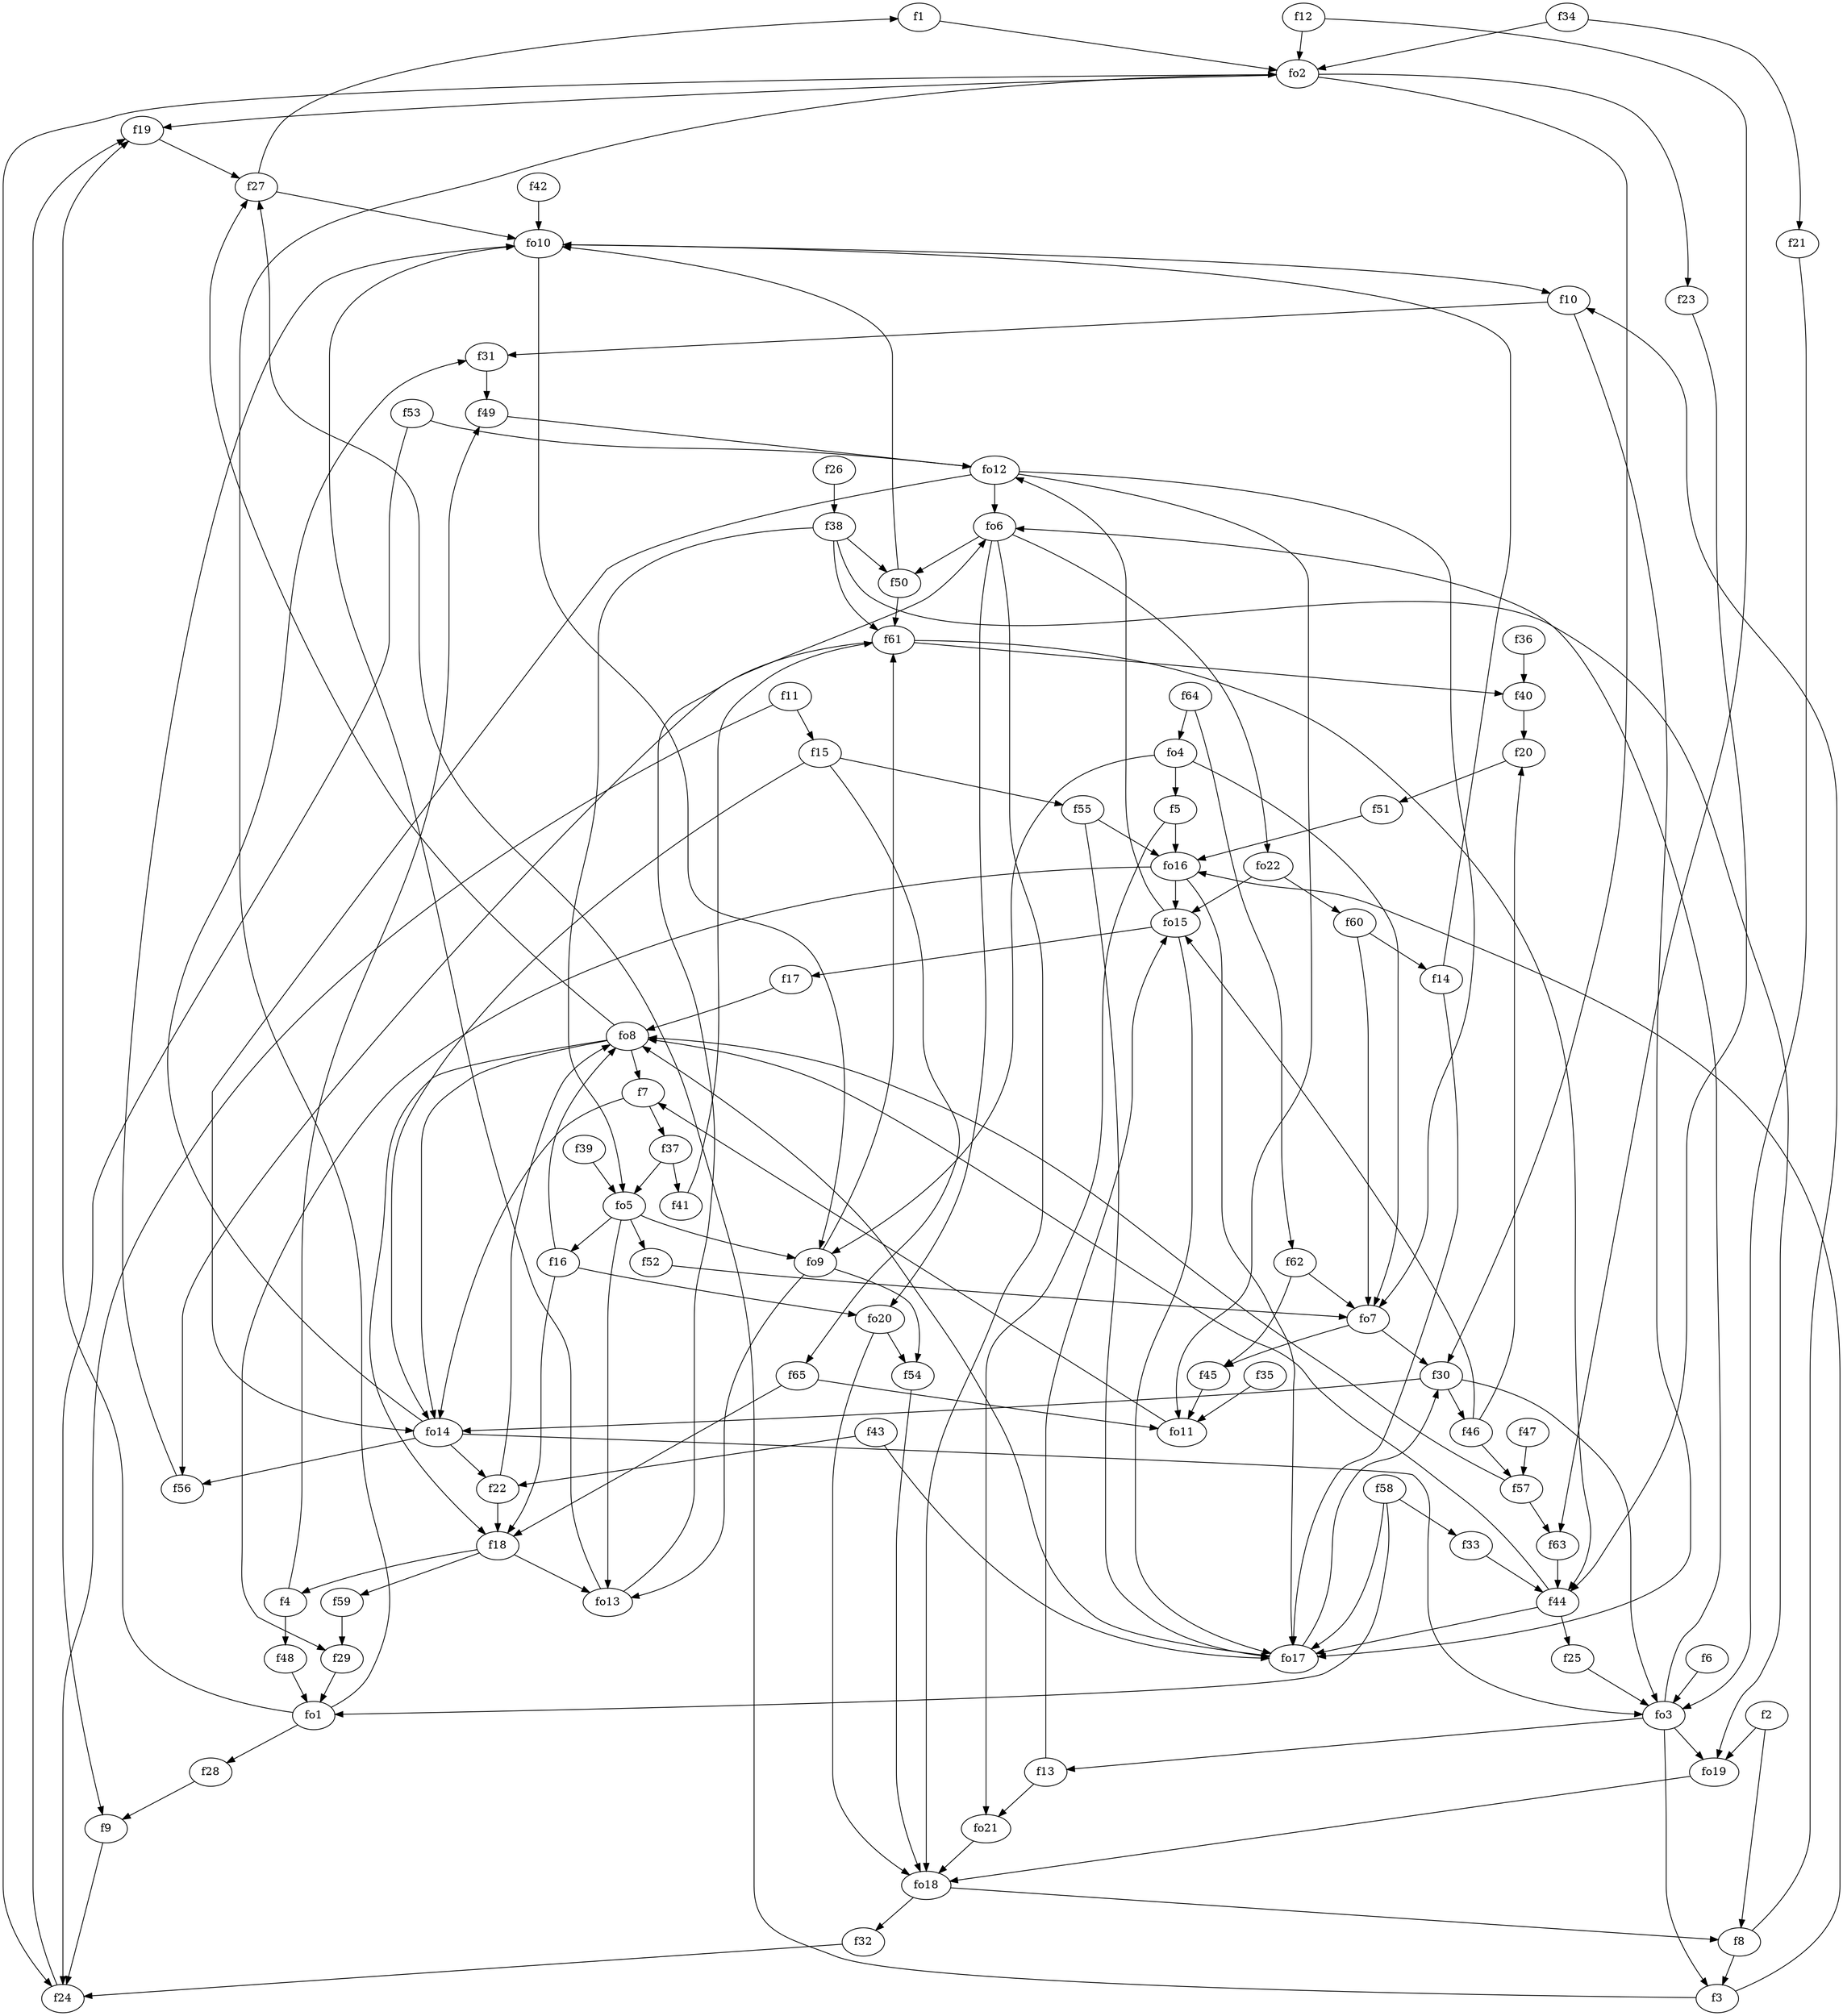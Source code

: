 strict digraph  {
f1;
f2;
f3;
f4;
f5;
f6;
f7;
f8;
f9;
f10;
f11;
f12;
f13;
f14;
f15;
f16;
f17;
f18;
f19;
f20;
f21;
f22;
f23;
f24;
f25;
f26;
f27;
f28;
f29;
f30;
f31;
f32;
f33;
f34;
f35;
f36;
f37;
f38;
f39;
f40;
f41;
f42;
f43;
f44;
f45;
f46;
f47;
f48;
f49;
f50;
f51;
f52;
f53;
f54;
f55;
f56;
f57;
f58;
f59;
f60;
f61;
f62;
f63;
f64;
f65;
fo1;
fo2;
fo3;
fo4;
fo5;
fo6;
fo7;
fo8;
fo9;
fo10;
fo11;
fo12;
fo13;
fo14;
fo15;
fo16;
fo17;
fo18;
fo19;
fo20;
fo21;
fo22;
f1 -> fo2  [weight=2];
f2 -> fo19  [weight=2];
f2 -> f8  [weight=2];
f3 -> f27  [weight=2];
f3 -> fo16  [weight=2];
f4 -> f48  [weight=2];
f4 -> f49  [weight=2];
f5 -> fo21  [weight=2];
f5 -> fo16  [weight=2];
f6 -> fo3  [weight=2];
f7 -> fo14  [weight=2];
f7 -> f37  [weight=2];
f8 -> f3  [weight=2];
f8 -> f10  [weight=2];
f9 -> f24  [weight=2];
f10 -> fo17  [weight=2];
f10 -> f31  [weight=2];
f11 -> f15  [weight=2];
f11 -> f24  [weight=2];
f12 -> f63  [weight=2];
f12 -> fo2  [weight=2];
f13 -> fo21  [weight=2];
f13 -> fo15  [weight=2];
f14 -> fo17  [weight=2];
f14 -> fo10  [weight=2];
f15 -> f65  [weight=2];
f15 -> fo14  [weight=2];
f15 -> f55  [weight=2];
f16 -> fo8  [weight=2];
f16 -> fo20  [weight=2];
f16 -> f18  [weight=2];
f17 -> fo8  [weight=2];
f18 -> f59  [weight=2];
f18 -> fo13  [weight=2];
f18 -> f4  [weight=2];
f19 -> f27  [weight=2];
f20 -> f51  [weight=2];
f21 -> fo3  [weight=2];
f22 -> f18  [weight=2];
f22 -> fo8  [weight=2];
f23 -> f44  [weight=2];
f24 -> f19  [weight=2];
f25 -> fo3  [weight=2];
f26 -> f38  [weight=2];
f27 -> f1  [weight=2];
f27 -> fo10  [weight=2];
f28 -> f9  [weight=2];
f29 -> fo1  [weight=2];
f30 -> fo3  [weight=2];
f30 -> f46  [weight=2];
f30 -> fo14  [weight=2];
f31 -> f49  [weight=2];
f32 -> f24  [weight=2];
f33 -> f44  [weight=2];
f34 -> f21  [weight=2];
f34 -> fo2  [weight=2];
f35 -> fo11  [weight=2];
f36 -> f40  [weight=2];
f37 -> f41  [weight=2];
f37 -> fo5  [weight=2];
f38 -> fo19  [weight=2];
f38 -> fo5  [weight=2];
f38 -> f61  [weight=2];
f38 -> f50  [weight=2];
f39 -> fo5  [weight=2];
f40 -> f20  [weight=2];
f41 -> f61  [weight=2];
f42 -> fo10  [weight=2];
f43 -> f22  [weight=2];
f43 -> fo17  [weight=2];
f44 -> f25  [weight=2];
f44 -> fo17  [weight=2];
f44 -> fo8  [weight=2];
f45 -> fo11  [weight=2];
f46 -> fo15  [weight=2];
f46 -> f20  [weight=2];
f46 -> f57  [weight=2];
f47 -> f57  [weight=2];
f48 -> fo1  [weight=2];
f49 -> fo12  [weight=2];
f50 -> fo10  [weight=2];
f50 -> f61  [weight=2];
f51 -> fo16  [weight=2];
f52 -> fo7  [weight=2];
f53 -> fo12  [weight=2];
f53 -> f9  [weight=2];
f54 -> fo18  [weight=2];
f55 -> fo16  [weight=2];
f55 -> fo17  [weight=2];
f56 -> fo10  [weight=2];
f57 -> fo8  [weight=2];
f57 -> f63  [weight=2];
f58 -> f33  [weight=2];
f58 -> fo1  [weight=2];
f58 -> fo17  [weight=2];
f59 -> f29  [weight=2];
f60 -> fo7  [weight=2];
f60 -> f14  [weight=2];
f61 -> f56  [weight=2];
f61 -> f40  [weight=2];
f61 -> f44  [weight=2];
f62 -> fo7  [weight=2];
f62 -> f45  [weight=2];
f63 -> f44  [weight=2];
f64 -> fo4  [weight=2];
f64 -> f62  [weight=2];
f65 -> fo11  [weight=2];
f65 -> f18  [weight=2];
fo1 -> fo2  [weight=2];
fo1 -> f19  [weight=2];
fo1 -> f28  [weight=2];
fo2 -> f30  [weight=2];
fo2 -> f23  [weight=2];
fo2 -> f19  [weight=2];
fo2 -> f24  [weight=2];
fo3 -> fo6  [weight=2];
fo3 -> fo19  [weight=2];
fo3 -> f13  [weight=2];
fo3 -> f3  [weight=2];
fo4 -> f5  [weight=2];
fo4 -> fo9  [weight=2];
fo4 -> fo7  [weight=2];
fo5 -> f52  [weight=2];
fo5 -> fo13  [weight=2];
fo5 -> f16  [weight=2];
fo5 -> fo9  [weight=2];
fo6 -> fo22  [weight=2];
fo6 -> fo20  [weight=2];
fo6 -> f50  [weight=2];
fo6 -> fo18  [weight=2];
fo7 -> f45  [weight=2];
fo7 -> f30  [weight=2];
fo8 -> f7  [weight=2];
fo8 -> f18  [weight=2];
fo8 -> f27  [weight=2];
fo8 -> fo14  [weight=2];
fo9 -> fo13  [weight=2];
fo9 -> f54  [weight=2];
fo9 -> f61  [weight=2];
fo10 -> fo9  [weight=2];
fo10 -> f10  [weight=2];
fo11 -> f7  [weight=2];
fo12 -> fo11  [weight=2];
fo12 -> fo6  [weight=2];
fo12 -> fo14  [weight=2];
fo12 -> fo7  [weight=2];
fo13 -> fo10  [weight=2];
fo13 -> fo6  [weight=2];
fo14 -> f31  [weight=2];
fo14 -> f22  [weight=2];
fo14 -> fo3  [weight=2];
fo14 -> f56  [weight=2];
fo15 -> f17  [weight=2];
fo15 -> fo17  [weight=2];
fo15 -> fo12  [weight=2];
fo16 -> f29  [weight=2];
fo16 -> fo17  [weight=2];
fo16 -> fo15  [weight=2];
fo17 -> fo8  [weight=2];
fo17 -> f30  [weight=2];
fo18 -> f8  [weight=2];
fo18 -> f32  [weight=2];
fo19 -> fo18  [weight=2];
fo20 -> f54  [weight=2];
fo20 -> fo18  [weight=2];
fo21 -> fo18  [weight=2];
fo22 -> f60  [weight=2];
fo22 -> fo15  [weight=2];
}
